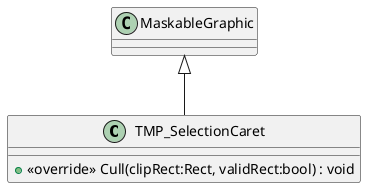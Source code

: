 @startuml
class TMP_SelectionCaret {
    + <<override>> Cull(clipRect:Rect, validRect:bool) : void
}
MaskableGraphic <|-- TMP_SelectionCaret
@enduml

